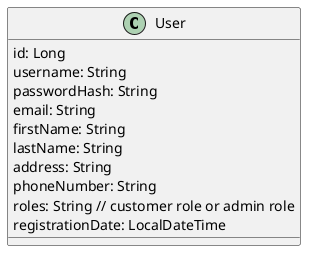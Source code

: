 @startuml
class User {
    id: Long
    username: String
    passwordHash: String
    email: String
    firstName: String
    lastName: String
    address: String
    phoneNumber: String
    roles: String // customer role or admin role
    registrationDate: LocalDateTime
}
@enduml